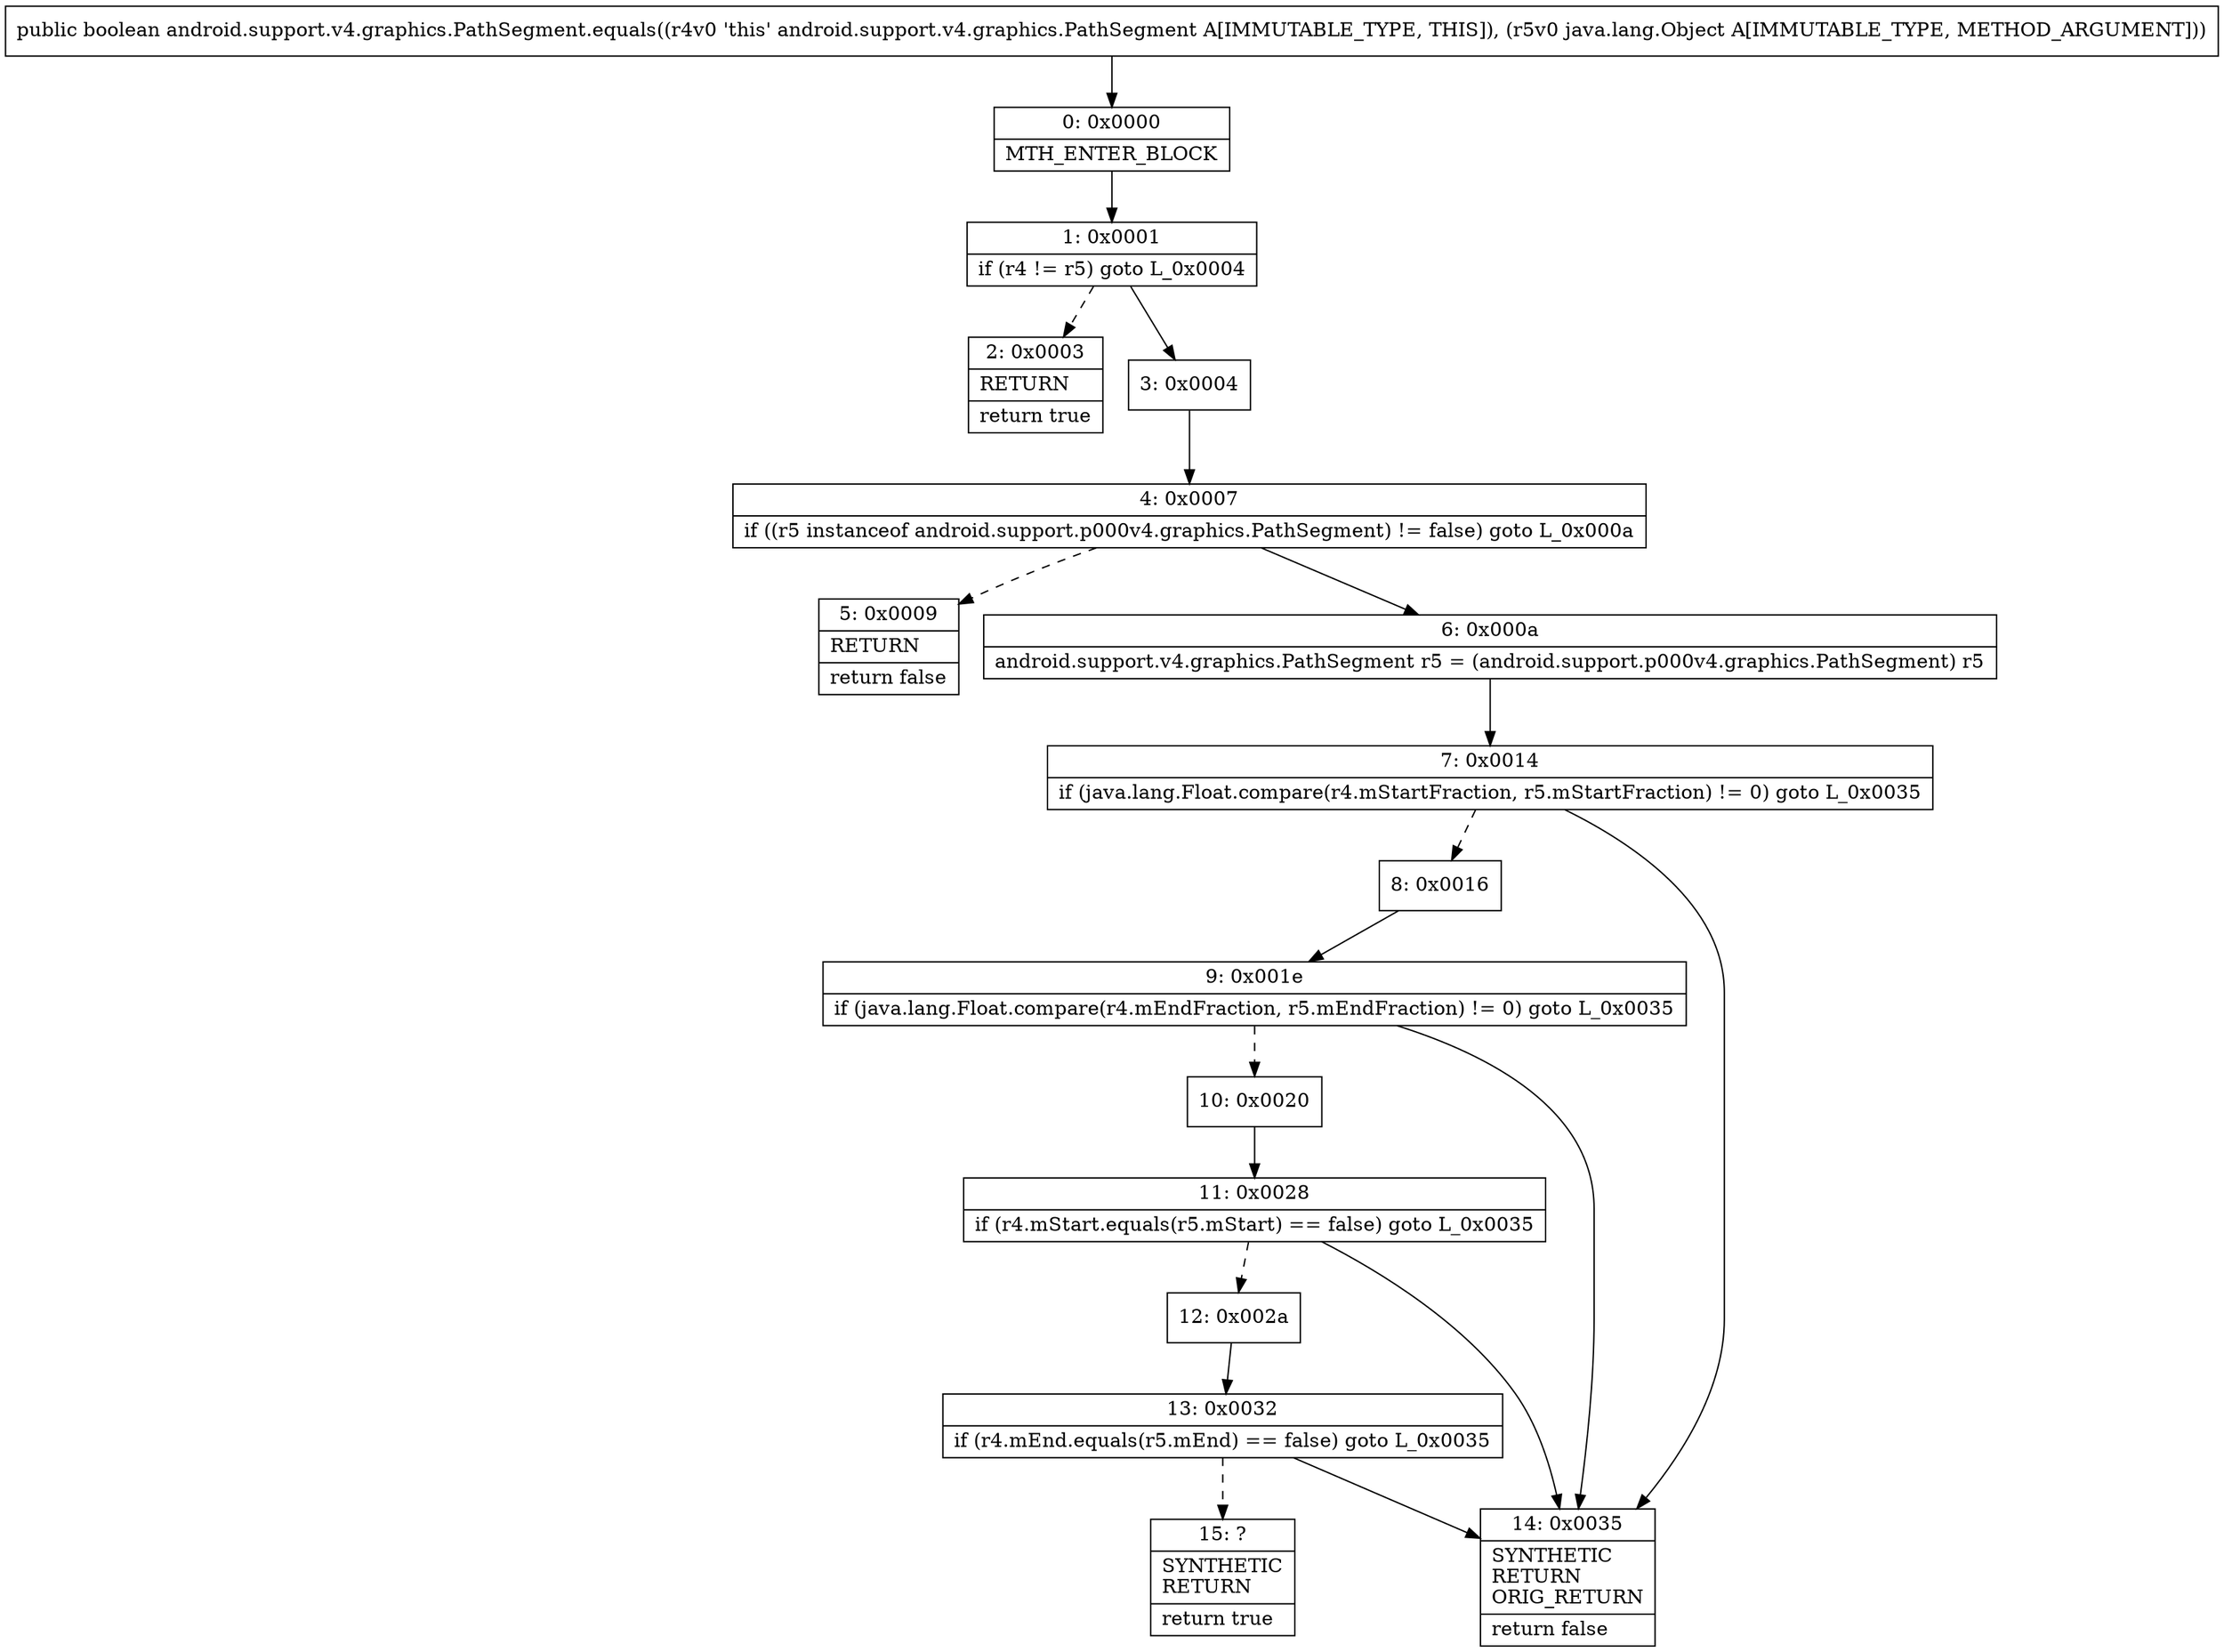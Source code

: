digraph "CFG forandroid.support.v4.graphics.PathSegment.equals(Ljava\/lang\/Object;)Z" {
Node_0 [shape=record,label="{0\:\ 0x0000|MTH_ENTER_BLOCK\l}"];
Node_1 [shape=record,label="{1\:\ 0x0001|if (r4 != r5) goto L_0x0004\l}"];
Node_2 [shape=record,label="{2\:\ 0x0003|RETURN\l|return true\l}"];
Node_3 [shape=record,label="{3\:\ 0x0004}"];
Node_4 [shape=record,label="{4\:\ 0x0007|if ((r5 instanceof android.support.p000v4.graphics.PathSegment) != false) goto L_0x000a\l}"];
Node_5 [shape=record,label="{5\:\ 0x0009|RETURN\l|return false\l}"];
Node_6 [shape=record,label="{6\:\ 0x000a|android.support.v4.graphics.PathSegment r5 = (android.support.p000v4.graphics.PathSegment) r5\l}"];
Node_7 [shape=record,label="{7\:\ 0x0014|if (java.lang.Float.compare(r4.mStartFraction, r5.mStartFraction) != 0) goto L_0x0035\l}"];
Node_8 [shape=record,label="{8\:\ 0x0016}"];
Node_9 [shape=record,label="{9\:\ 0x001e|if (java.lang.Float.compare(r4.mEndFraction, r5.mEndFraction) != 0) goto L_0x0035\l}"];
Node_10 [shape=record,label="{10\:\ 0x0020}"];
Node_11 [shape=record,label="{11\:\ 0x0028|if (r4.mStart.equals(r5.mStart) == false) goto L_0x0035\l}"];
Node_12 [shape=record,label="{12\:\ 0x002a}"];
Node_13 [shape=record,label="{13\:\ 0x0032|if (r4.mEnd.equals(r5.mEnd) == false) goto L_0x0035\l}"];
Node_14 [shape=record,label="{14\:\ 0x0035|SYNTHETIC\lRETURN\lORIG_RETURN\l|return false\l}"];
Node_15 [shape=record,label="{15\:\ ?|SYNTHETIC\lRETURN\l|return true\l}"];
MethodNode[shape=record,label="{public boolean android.support.v4.graphics.PathSegment.equals((r4v0 'this' android.support.v4.graphics.PathSegment A[IMMUTABLE_TYPE, THIS]), (r5v0 java.lang.Object A[IMMUTABLE_TYPE, METHOD_ARGUMENT])) }"];
MethodNode -> Node_0;
Node_0 -> Node_1;
Node_1 -> Node_2[style=dashed];
Node_1 -> Node_3;
Node_3 -> Node_4;
Node_4 -> Node_5[style=dashed];
Node_4 -> Node_6;
Node_6 -> Node_7;
Node_7 -> Node_8[style=dashed];
Node_7 -> Node_14;
Node_8 -> Node_9;
Node_9 -> Node_10[style=dashed];
Node_9 -> Node_14;
Node_10 -> Node_11;
Node_11 -> Node_12[style=dashed];
Node_11 -> Node_14;
Node_12 -> Node_13;
Node_13 -> Node_14;
Node_13 -> Node_15[style=dashed];
}

